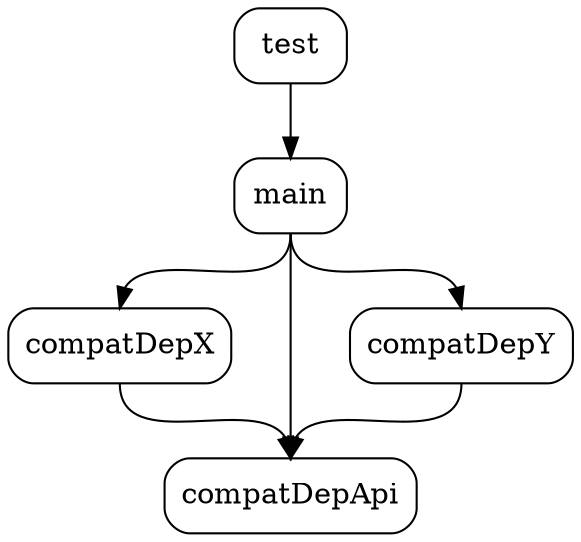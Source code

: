 digraph sourcesets {
    node [shape=box style=rounded]
    edge [tailport=s headport=n]

    test -> main
    main -> compatDepX
    main -> compatDepApi
    main -> compatDepY
    compatDepX -> compatDepApi
    compatDepY -> compatDepApi
}
